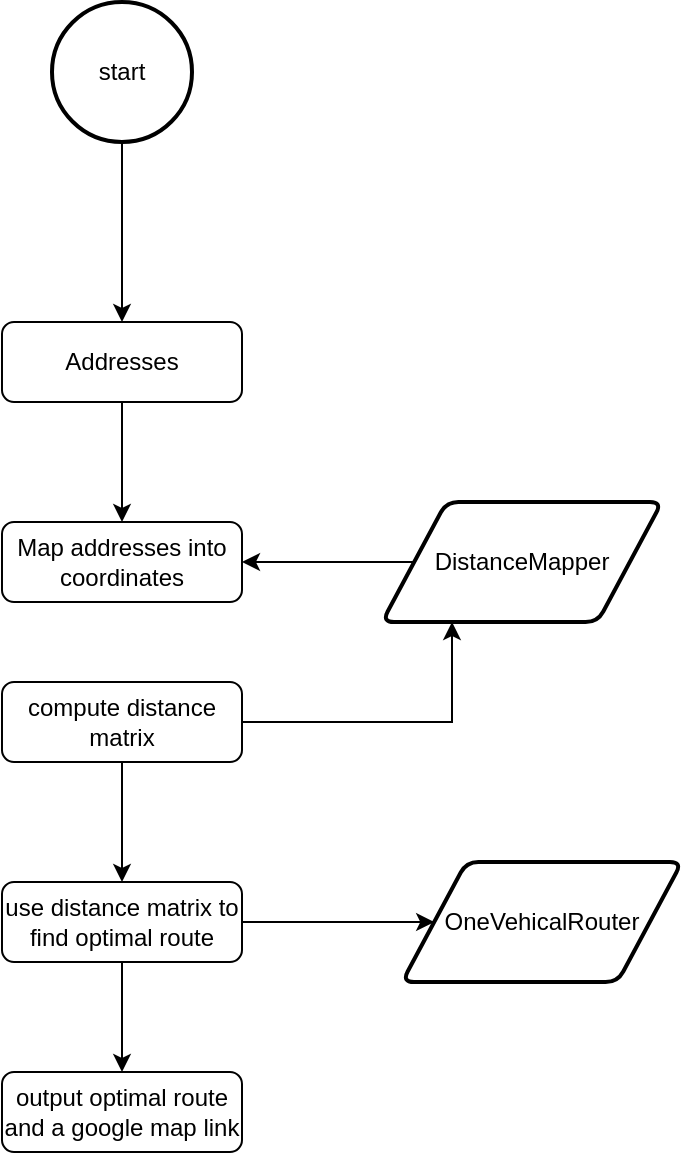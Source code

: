 <mxfile version="14.7.0" type="github">
  <diagram id="pju4kG_iwYQBXgLFOVJQ" name="Page-1">
    <mxGraphModel dx="1157" dy="608" grid="1" gridSize="10" guides="1" tooltips="1" connect="1" arrows="1" fold="1" page="1" pageScale="1" pageWidth="850" pageHeight="1100" math="0" shadow="0">
      <root>
        <mxCell id="0" />
        <mxCell id="1" parent="0" />
        <mxCell id="KqFy7RfaieVpIJ-n6CBC-1" style="edgeStyle=orthogonalEdgeStyle;rounded=0;orthogonalLoop=1;jettySize=auto;html=1;exitX=0.5;exitY=1;exitDx=0;exitDy=0;entryX=0.5;entryY=0;entryDx=0;entryDy=0;" edge="1" parent="1" source="KqFy7RfaieVpIJ-n6CBC-2" target="KqFy7RfaieVpIJ-n6CBC-3">
          <mxGeometry relative="1" as="geometry" />
        </mxCell>
        <mxCell id="KqFy7RfaieVpIJ-n6CBC-2" value="Addresses" style="rounded=1;whiteSpace=wrap;html=1;fontSize=12;glass=0;strokeWidth=1;shadow=0;" vertex="1" parent="1">
          <mxGeometry x="150" y="210" width="120" height="40" as="geometry" />
        </mxCell>
        <mxCell id="KqFy7RfaieVpIJ-n6CBC-3" value="Map addresses into coordinates" style="rounded=1;whiteSpace=wrap;html=1;fontSize=12;glass=0;strokeWidth=1;shadow=0;" vertex="1" parent="1">
          <mxGeometry x="150" y="310" width="120" height="40" as="geometry" />
        </mxCell>
        <mxCell id="KqFy7RfaieVpIJ-n6CBC-4" style="edgeStyle=orthogonalEdgeStyle;rounded=0;orthogonalLoop=1;jettySize=auto;html=1;entryX=0.5;entryY=0;entryDx=0;entryDy=0;" edge="1" parent="1" source="KqFy7RfaieVpIJ-n6CBC-5" target="KqFy7RfaieVpIJ-n6CBC-2">
          <mxGeometry relative="1" as="geometry" />
        </mxCell>
        <mxCell id="KqFy7RfaieVpIJ-n6CBC-5" value="start" style="strokeWidth=2;html=1;shape=mxgraph.flowchart.start_2;whiteSpace=wrap;" vertex="1" parent="1">
          <mxGeometry x="175" y="50" width="70" height="70" as="geometry" />
        </mxCell>
        <mxCell id="KqFy7RfaieVpIJ-n6CBC-6" style="edgeStyle=orthogonalEdgeStyle;rounded=0;orthogonalLoop=1;jettySize=auto;html=1;entryX=1;entryY=0.5;entryDx=0;entryDy=0;" edge="1" parent="1" source="KqFy7RfaieVpIJ-n6CBC-7" target="KqFy7RfaieVpIJ-n6CBC-3">
          <mxGeometry relative="1" as="geometry" />
        </mxCell>
        <mxCell id="KqFy7RfaieVpIJ-n6CBC-7" value="DistanceMapper" style="shape=parallelogram;html=1;strokeWidth=2;perimeter=parallelogramPerimeter;whiteSpace=wrap;rounded=1;arcSize=12;size=0.23;" vertex="1" parent="1">
          <mxGeometry x="340" y="300" width="140" height="60" as="geometry" />
        </mxCell>
        <mxCell id="KqFy7RfaieVpIJ-n6CBC-8" style="edgeStyle=orthogonalEdgeStyle;rounded=0;orthogonalLoop=1;jettySize=auto;html=1;exitX=0.5;exitY=1;exitDx=0;exitDy=0;entryX=0.5;entryY=0;entryDx=0;entryDy=0;" edge="1" parent="1" source="KqFy7RfaieVpIJ-n6CBC-10" target="KqFy7RfaieVpIJ-n6CBC-13">
          <mxGeometry relative="1" as="geometry" />
        </mxCell>
        <mxCell id="KqFy7RfaieVpIJ-n6CBC-9" style="edgeStyle=orthogonalEdgeStyle;rounded=0;orthogonalLoop=1;jettySize=auto;html=1;entryX=0.25;entryY=1;entryDx=0;entryDy=0;" edge="1" parent="1" source="KqFy7RfaieVpIJ-n6CBC-10" target="KqFy7RfaieVpIJ-n6CBC-7">
          <mxGeometry relative="1" as="geometry" />
        </mxCell>
        <mxCell id="KqFy7RfaieVpIJ-n6CBC-10" value="compute distance matrix" style="rounded=1;whiteSpace=wrap;html=1;fontSize=12;glass=0;strokeWidth=1;shadow=0;" vertex="1" parent="1">
          <mxGeometry x="150" y="390" width="120" height="40" as="geometry" />
        </mxCell>
        <mxCell id="KqFy7RfaieVpIJ-n6CBC-11" style="edgeStyle=orthogonalEdgeStyle;rounded=0;orthogonalLoop=1;jettySize=auto;html=1;exitX=1;exitY=0.5;exitDx=0;exitDy=0;entryX=0;entryY=0.5;entryDx=0;entryDy=0;" edge="1" parent="1" source="KqFy7RfaieVpIJ-n6CBC-13" target="KqFy7RfaieVpIJ-n6CBC-15">
          <mxGeometry relative="1" as="geometry" />
        </mxCell>
        <mxCell id="KqFy7RfaieVpIJ-n6CBC-12" style="edgeStyle=orthogonalEdgeStyle;rounded=0;orthogonalLoop=1;jettySize=auto;html=1;entryX=0.5;entryY=0;entryDx=0;entryDy=0;" edge="1" parent="1" source="KqFy7RfaieVpIJ-n6CBC-13" target="KqFy7RfaieVpIJ-n6CBC-14">
          <mxGeometry relative="1" as="geometry" />
        </mxCell>
        <mxCell id="KqFy7RfaieVpIJ-n6CBC-13" value="use distance matrix to find optimal route" style="rounded=1;whiteSpace=wrap;html=1;fontSize=12;glass=0;strokeWidth=1;shadow=0;" vertex="1" parent="1">
          <mxGeometry x="150" y="490" width="120" height="40" as="geometry" />
        </mxCell>
        <mxCell id="KqFy7RfaieVpIJ-n6CBC-14" value="output optimal route and a google map link" style="rounded=1;whiteSpace=wrap;html=1;fontSize=12;glass=0;strokeWidth=1;shadow=0;" vertex="1" parent="1">
          <mxGeometry x="150" y="585" width="120" height="40" as="geometry" />
        </mxCell>
        <mxCell id="KqFy7RfaieVpIJ-n6CBC-15" value="&lt;span&gt;OneVehicalRouter&lt;/span&gt;" style="shape=parallelogram;html=1;strokeWidth=2;perimeter=parallelogramPerimeter;whiteSpace=wrap;rounded=1;arcSize=12;size=0.23;" vertex="1" parent="1">
          <mxGeometry x="350" y="480" width="140" height="60" as="geometry" />
        </mxCell>
      </root>
    </mxGraphModel>
  </diagram>
</mxfile>
